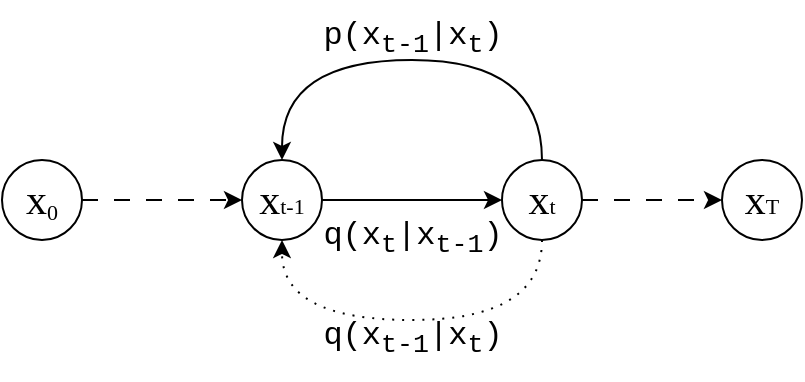 <mxfile version="24.7.17">
  <diagram name="Page-1" id="5QkMP6r-bM4e1ISY7eKX">
    <mxGraphModel dx="798" dy="499" grid="1" gridSize="10" guides="1" tooltips="1" connect="1" arrows="1" fold="1" page="1" pageScale="1" pageWidth="850" pageHeight="1100" math="0" shadow="0">
      <root>
        <mxCell id="0" />
        <mxCell id="1" parent="0" />
        <mxCell id="cuHPma2E2T4We7AzRuLH-7" style="edgeStyle=orthogonalEdgeStyle;rounded=0;orthogonalLoop=1;jettySize=auto;html=1;entryX=0;entryY=0.5;entryDx=0;entryDy=0;curved=0;dashed=1;dashPattern=8 8;" edge="1" parent="1" source="cuHPma2E2T4We7AzRuLH-2" target="cuHPma2E2T4We7AzRuLH-6">
          <mxGeometry relative="1" as="geometry" />
        </mxCell>
        <mxCell id="cuHPma2E2T4We7AzRuLH-2" value="&lt;font face=&quot;Comic Sans MS&quot; style=&quot;&quot;&gt;&lt;font style=&quot;font-size: 21px;&quot;&gt;x&lt;/font&gt;&lt;sub style=&quot;&quot;&gt;&lt;font style=&quot;font-size: 11px;&quot;&gt;0&lt;/font&gt;&lt;/sub&gt;&lt;/font&gt;" style="ellipse;whiteSpace=wrap;html=1;aspect=fixed;" vertex="1" parent="1">
          <mxGeometry x="250" y="340" width="40" height="40" as="geometry" />
        </mxCell>
        <mxCell id="cuHPma2E2T4We7AzRuLH-8" style="edgeStyle=orthogonalEdgeStyle;rounded=0;orthogonalLoop=1;jettySize=auto;html=1;exitX=1;exitY=0.5;exitDx=0;exitDy=0;dashed=1;dashPattern=8 8;" edge="1" parent="1" source="cuHPma2E2T4We7AzRuLH-4" target="cuHPma2E2T4We7AzRuLH-5">
          <mxGeometry relative="1" as="geometry" />
        </mxCell>
        <mxCell id="cuHPma2E2T4We7AzRuLH-11" style="edgeStyle=orthogonalEdgeStyle;rounded=0;orthogonalLoop=1;jettySize=auto;html=1;entryX=0.5;entryY=1;entryDx=0;entryDy=0;curved=1;dashed=1;dashPattern=1 4;" edge="1" parent="1" source="cuHPma2E2T4We7AzRuLH-4" target="cuHPma2E2T4We7AzRuLH-6">
          <mxGeometry relative="1" as="geometry">
            <Array as="points">
              <mxPoint x="520" y="420" />
              <mxPoint x="390" y="420" />
            </Array>
          </mxGeometry>
        </mxCell>
        <mxCell id="cuHPma2E2T4We7AzRuLH-15" style="edgeStyle=orthogonalEdgeStyle;rounded=0;orthogonalLoop=1;jettySize=auto;html=1;entryX=0.5;entryY=0;entryDx=0;entryDy=0;curved=1;" edge="1" parent="1" source="cuHPma2E2T4We7AzRuLH-4" target="cuHPma2E2T4We7AzRuLH-6">
          <mxGeometry relative="1" as="geometry">
            <Array as="points">
              <mxPoint x="520" y="290" />
              <mxPoint x="390" y="290" />
            </Array>
          </mxGeometry>
        </mxCell>
        <mxCell id="cuHPma2E2T4We7AzRuLH-4" value="&lt;font face=&quot;Comic Sans MS&quot; style=&quot;&quot;&gt;&lt;font style=&quot;font-size: 21px;&quot;&gt;x&lt;/font&gt;&lt;font style=&quot;font-size: 11px;&quot;&gt;t&lt;/font&gt;&lt;/font&gt;" style="ellipse;whiteSpace=wrap;html=1;aspect=fixed;" vertex="1" parent="1">
          <mxGeometry x="500" y="340" width="40" height="40" as="geometry" />
        </mxCell>
        <mxCell id="cuHPma2E2T4We7AzRuLH-5" value="&lt;font face=&quot;Comic Sans MS&quot; style=&quot;&quot;&gt;&lt;font style=&quot;font-size: 21px;&quot;&gt;x&lt;/font&gt;&lt;font style=&quot;font-size: 11px;&quot;&gt;T&lt;/font&gt;&lt;/font&gt;" style="ellipse;whiteSpace=wrap;html=1;aspect=fixed;" vertex="1" parent="1">
          <mxGeometry x="610" y="340" width="40" height="40" as="geometry" />
        </mxCell>
        <mxCell id="cuHPma2E2T4We7AzRuLH-10" style="edgeStyle=orthogonalEdgeStyle;rounded=0;orthogonalLoop=1;jettySize=auto;html=1;entryX=0;entryY=0.5;entryDx=0;entryDy=0;" edge="1" parent="1" source="cuHPma2E2T4We7AzRuLH-6" target="cuHPma2E2T4We7AzRuLH-4">
          <mxGeometry relative="1" as="geometry" />
        </mxCell>
        <mxCell id="cuHPma2E2T4We7AzRuLH-6" value="&lt;font face=&quot;Comic Sans MS&quot; style=&quot;&quot;&gt;&lt;font style=&quot;font-size: 21px;&quot;&gt;x&lt;/font&gt;&lt;font style=&quot;font-size: 11px;&quot;&gt;t-1&lt;/font&gt;&lt;/font&gt;" style="ellipse;whiteSpace=wrap;html=1;aspect=fixed;" vertex="1" parent="1">
          <mxGeometry x="370" y="340" width="40" height="40" as="geometry" />
        </mxCell>
        <mxCell id="cuHPma2E2T4We7AzRuLH-12" value="&lt;font face=&quot;Courier New&quot; style=&quot;font-size: 16px;&quot;&gt;q(x&lt;sub&gt;t&lt;/sub&gt;|x&lt;sub&gt;t-1&lt;/sub&gt;)&lt;/font&gt;" style="text;html=1;align=center;verticalAlign=middle;resizable=0;points=[];autosize=1;strokeColor=none;fillColor=none;" vertex="1" parent="1">
          <mxGeometry x="400" y="360" width="110" height="40" as="geometry" />
        </mxCell>
        <mxCell id="cuHPma2E2T4We7AzRuLH-13" value="&lt;font face=&quot;Courier New&quot; style=&quot;font-size: 16px;&quot;&gt;q(x&lt;sub&gt;t-1&lt;/sub&gt;|x&lt;sub&gt;t&lt;/sub&gt;)&lt;/font&gt;" style="text;html=1;align=center;verticalAlign=middle;resizable=0;points=[];autosize=1;strokeColor=none;fillColor=none;" vertex="1" parent="1">
          <mxGeometry x="400" y="410" width="110" height="40" as="geometry" />
        </mxCell>
        <mxCell id="cuHPma2E2T4We7AzRuLH-14" value="&lt;font face=&quot;Courier New&quot; style=&quot;font-size: 16px;&quot;&gt;p(x&lt;sub&gt;t-1&lt;/sub&gt;|x&lt;sub&gt;t&lt;/sub&gt;)&lt;/font&gt;" style="text;html=1;align=center;verticalAlign=middle;resizable=0;points=[];autosize=1;strokeColor=none;fillColor=none;" vertex="1" parent="1">
          <mxGeometry x="400" y="260" width="110" height="40" as="geometry" />
        </mxCell>
      </root>
    </mxGraphModel>
  </diagram>
</mxfile>
